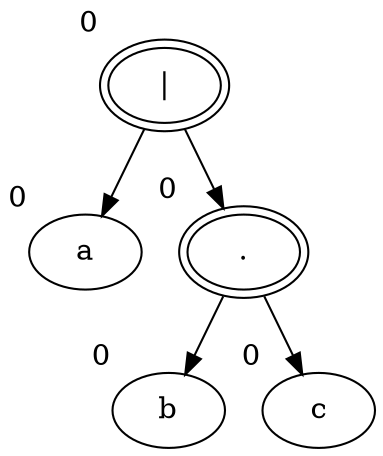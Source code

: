 digraph {
  94475669217440[label="|" xlabel="0" peripheries="2"]
  94475669217488[label="a" xlabel="0" peripheries="1"]
  94475669217440  ->  94475669217488
  94475669217760[label="." xlabel="0" peripheries="2"]
  94475669217440  ->  94475669217760
  94475669217680[label="b" xlabel="0" peripheries="1"]
  94475669217760  ->  94475669217680
  94475669217840[label="c" xlabel="0" peripheries="1"]
  94475669217760  ->  94475669217840
}
